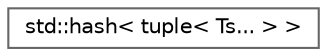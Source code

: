 digraph "Graphical Class Hierarchy"
{
 // LATEX_PDF_SIZE
  bgcolor="transparent";
  edge [fontname=Helvetica,fontsize=10,labelfontname=Helvetica,labelfontsize=10];
  node [fontname=Helvetica,fontsize=10,shape=box,height=0.2,width=0.4];
  rankdir="LR";
  Node0 [id="Node000000",label="std::hash\< tuple\< Ts... \> \>",height=0.2,width=0.4,color="grey40", fillcolor="white", style="filled",URL="$structstd_1_1hash_3_01tuple_3_01_ts_8_8_8_01_4_01_4.html",tooltip=" "];
}
